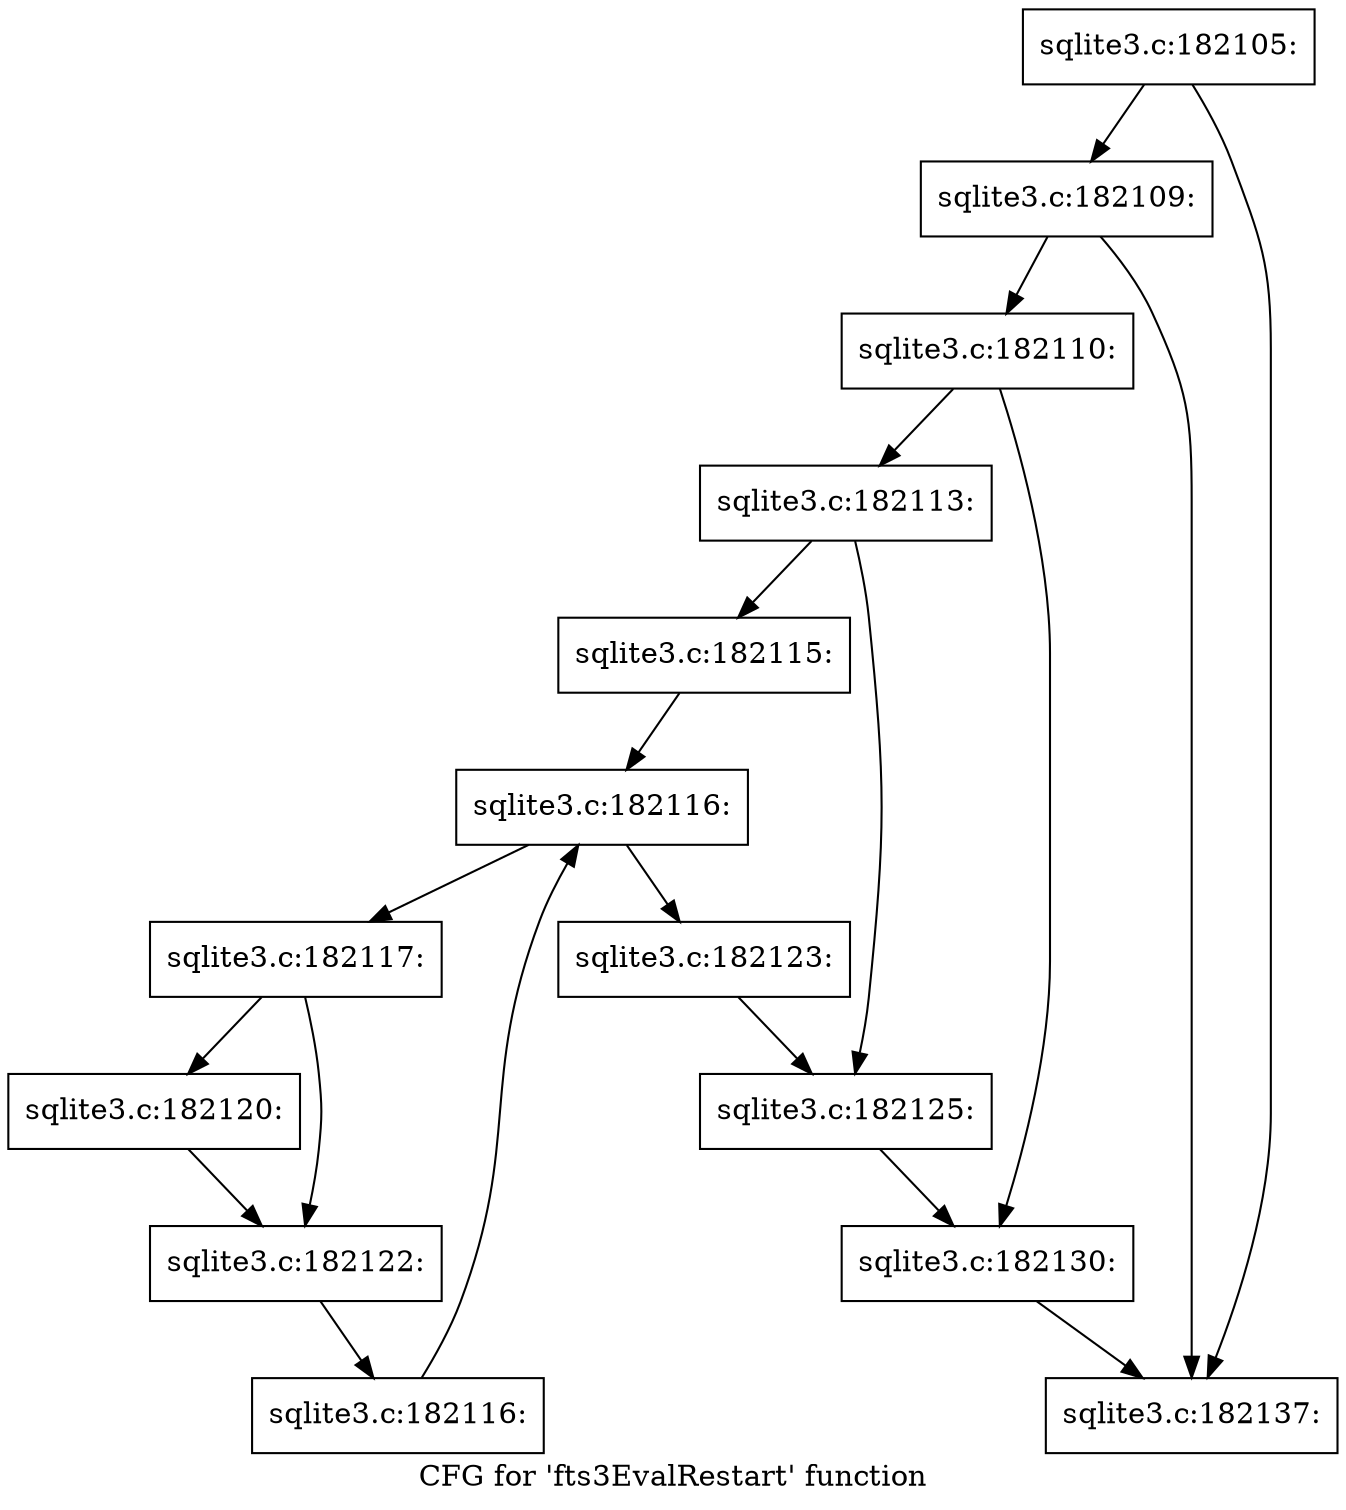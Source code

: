 digraph "CFG for 'fts3EvalRestart' function" {
	label="CFG for 'fts3EvalRestart' function";

	Node0x55c0fb29f210 [shape=record,label="{sqlite3.c:182105:}"];
	Node0x55c0fb29f210 -> Node0x55c0fb2bc8b0;
	Node0x55c0fb29f210 -> Node0x55c0fb2bc860;
	Node0x55c0fb2bc8b0 [shape=record,label="{sqlite3.c:182109:}"];
	Node0x55c0fb2bc8b0 -> Node0x55c0fb2bc810;
	Node0x55c0fb2bc8b0 -> Node0x55c0fb2bc860;
	Node0x55c0fb2bc810 [shape=record,label="{sqlite3.c:182110:}"];
	Node0x55c0fb2bc810 -> Node0x55c0fb2bd330;
	Node0x55c0fb2bc810 -> Node0x55c0fb2bd380;
	Node0x55c0fb2bd330 [shape=record,label="{sqlite3.c:182113:}"];
	Node0x55c0fb2bd330 -> Node0x55c0fb2bd830;
	Node0x55c0fb2bd330 -> Node0x55c0fb2bd880;
	Node0x55c0fb2bd830 [shape=record,label="{sqlite3.c:182115:}"];
	Node0x55c0fb2bd830 -> Node0x55c0fb2be150;
	Node0x55c0fb2be150 [shape=record,label="{sqlite3.c:182116:}"];
	Node0x55c0fb2be150 -> Node0x55c0fb2be370;
	Node0x55c0fb2be150 -> Node0x55c0fb2bdfa0;
	Node0x55c0fb2be370 [shape=record,label="{sqlite3.c:182117:}"];
	Node0x55c0fb2be370 -> Node0x55c0fb2bf020;
	Node0x55c0fb2be370 -> Node0x55c0fb2bf070;
	Node0x55c0fb2bf020 [shape=record,label="{sqlite3.c:182120:}"];
	Node0x55c0fb2bf020 -> Node0x55c0fb2bf070;
	Node0x55c0fb2bf070 [shape=record,label="{sqlite3.c:182122:}"];
	Node0x55c0fb2bf070 -> Node0x55c0fb2be2e0;
	Node0x55c0fb2be2e0 [shape=record,label="{sqlite3.c:182116:}"];
	Node0x55c0fb2be2e0 -> Node0x55c0fb2be150;
	Node0x55c0fb2bdfa0 [shape=record,label="{sqlite3.c:182123:}"];
	Node0x55c0fb2bdfa0 -> Node0x55c0fb2bd880;
	Node0x55c0fb2bd880 [shape=record,label="{sqlite3.c:182125:}"];
	Node0x55c0fb2bd880 -> Node0x55c0fb2bd380;
	Node0x55c0fb2bd380 [shape=record,label="{sqlite3.c:182130:}"];
	Node0x55c0fb2bd380 -> Node0x55c0fb2bc860;
	Node0x55c0fb2bc860 [shape=record,label="{sqlite3.c:182137:}"];
}
